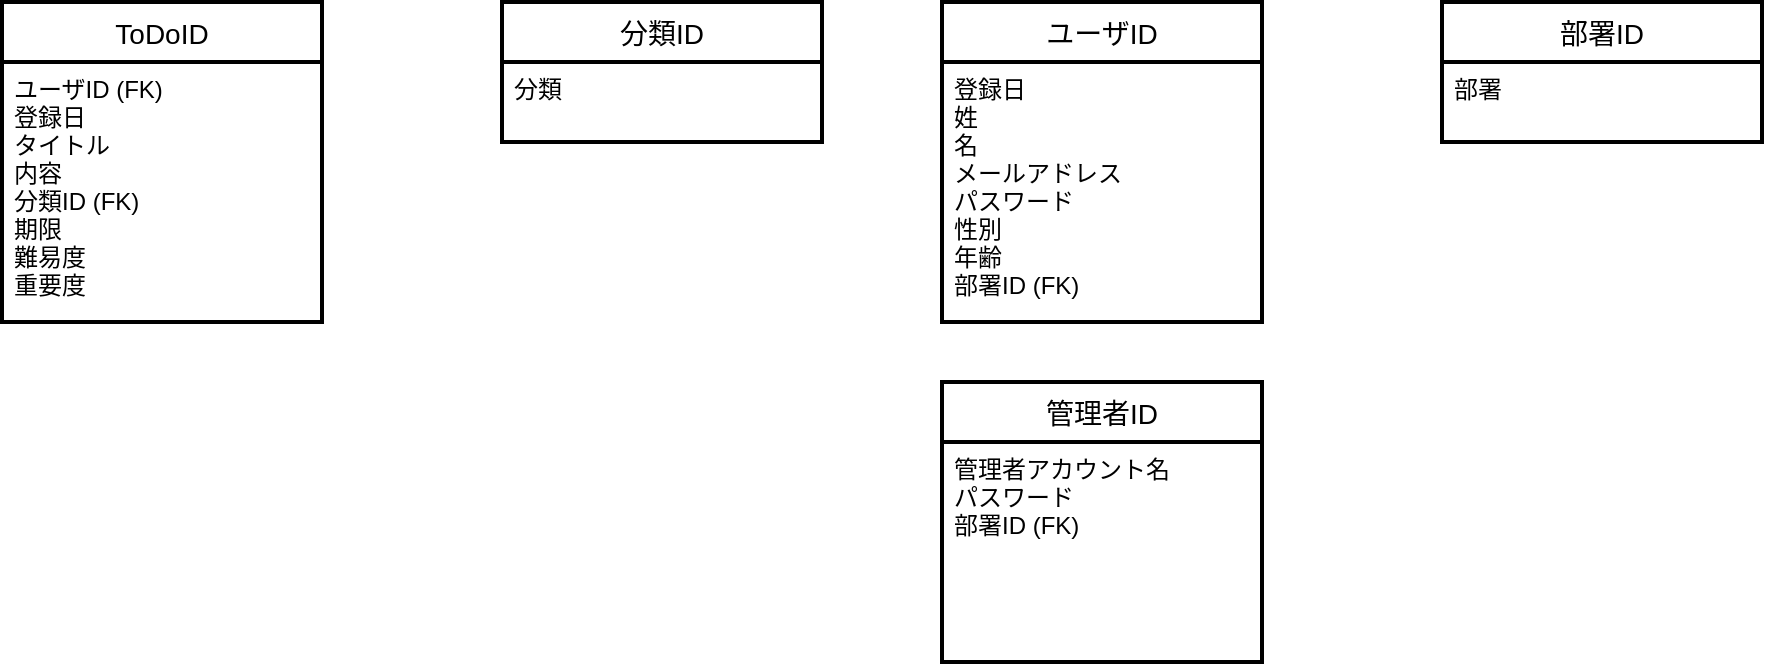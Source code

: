 <mxfile version="13.9.9" type="device"><diagram id="naH_OwSWtCgcQlqUDMc7" name="ページ1"><mxGraphModel dx="169" dy="1703" grid="1" gridSize="10" guides="1" tooltips="1" connect="1" arrows="1" fold="1" page="1" pageScale="1" pageWidth="827" pageHeight="1169" math="0" shadow="0"><root><mxCell id="0"/><mxCell id="1" parent="0"/><mxCell id="cIHwl_Ocd0_6k2PaFxxE-5" value="ToDoID" style="swimlane;childLayout=stackLayout;horizontal=1;startSize=30;horizontalStack=0;rounded=0;fontSize=14;fontStyle=0;strokeWidth=2;resizeParent=0;resizeLast=1;shadow=0;dashed=0;align=center;" parent="1" vertex="1"><mxGeometry x="50" y="-470" width="160" height="160" as="geometry"/></mxCell><mxCell id="cIHwl_Ocd0_6k2PaFxxE-6" value="ユーザID (FK)&#10;登録日&#10;タイトル&#10;内容&#10;分類ID (FK)&#10;期限&#10;難易度&#10;重要度&#10;" style="align=left;strokeColor=none;fillColor=none;spacingLeft=4;fontSize=12;verticalAlign=top;resizable=0;rotatable=0;part=1;" parent="cIHwl_Ocd0_6k2PaFxxE-5" vertex="1"><mxGeometry y="30" width="160" height="130" as="geometry"/></mxCell><mxCell id="cIHwl_Ocd0_6k2PaFxxE-7" value="分類ID" style="swimlane;childLayout=stackLayout;horizontal=1;startSize=30;horizontalStack=0;rounded=0;fontSize=14;fontStyle=0;strokeWidth=2;resizeParent=0;resizeLast=1;shadow=0;dashed=0;align=center;" parent="1" vertex="1"><mxGeometry x="300" y="-470" width="160" height="70" as="geometry"/></mxCell><mxCell id="cIHwl_Ocd0_6k2PaFxxE-8" value="分類&#10;" style="align=left;strokeColor=none;fillColor=none;spacingLeft=4;fontSize=12;verticalAlign=top;resizable=0;rotatable=0;part=1;" parent="cIHwl_Ocd0_6k2PaFxxE-7" vertex="1"><mxGeometry y="30" width="160" height="40" as="geometry"/></mxCell><mxCell id="cIHwl_Ocd0_6k2PaFxxE-10" value="ユーザID" style="swimlane;childLayout=stackLayout;horizontal=1;startSize=30;horizontalStack=0;rounded=0;fontSize=14;fontStyle=0;strokeWidth=2;resizeParent=0;resizeLast=1;shadow=0;dashed=0;align=center;" parent="1" vertex="1"><mxGeometry x="520" y="-470" width="160" height="160" as="geometry"/></mxCell><mxCell id="cIHwl_Ocd0_6k2PaFxxE-11" value="登録日&#10;姓&#10;名&#10;メールアドレス&#10;パスワード&#10;性別&#10;年齢&#10;部署ID (FK)" style="align=left;strokeColor=none;fillColor=none;spacingLeft=4;fontSize=12;verticalAlign=top;resizable=0;rotatable=0;part=1;" parent="cIHwl_Ocd0_6k2PaFxxE-10" vertex="1"><mxGeometry y="30" width="160" height="130" as="geometry"/></mxCell><mxCell id="cIHwl_Ocd0_6k2PaFxxE-13" value="部署ID" style="swimlane;childLayout=stackLayout;horizontal=1;startSize=30;horizontalStack=0;rounded=0;fontSize=14;fontStyle=0;strokeWidth=2;resizeParent=0;resizeLast=1;shadow=0;dashed=0;align=center;" parent="1" vertex="1"><mxGeometry x="770" y="-470" width="160" height="70" as="geometry"/></mxCell><mxCell id="cIHwl_Ocd0_6k2PaFxxE-14" value="部署&#10;" style="align=left;strokeColor=none;fillColor=none;spacingLeft=4;fontSize=12;verticalAlign=top;resizable=0;rotatable=0;part=1;" parent="cIHwl_Ocd0_6k2PaFxxE-13" vertex="1"><mxGeometry y="30" width="160" height="40" as="geometry"/></mxCell><mxCell id="Q98Y9kooB9vpVQEPs1sD-1" value="管理者ID" style="swimlane;childLayout=stackLayout;horizontal=1;startSize=30;horizontalStack=0;rounded=0;fontSize=14;fontStyle=0;strokeWidth=2;resizeParent=0;resizeLast=1;shadow=0;dashed=0;align=center;" parent="1" vertex="1"><mxGeometry x="520" y="-280" width="160" height="140" as="geometry"/></mxCell><mxCell id="Q98Y9kooB9vpVQEPs1sD-2" value="管理者アカウント名&#10;パスワード&#10;部署ID (FK)" style="align=left;strokeColor=none;fillColor=none;spacingLeft=4;fontSize=12;verticalAlign=top;resizable=0;rotatable=0;part=1;" parent="Q98Y9kooB9vpVQEPs1sD-1" vertex="1"><mxGeometry y="30" width="160" height="110" as="geometry"/></mxCell></root></mxGraphModel></diagram></mxfile>
